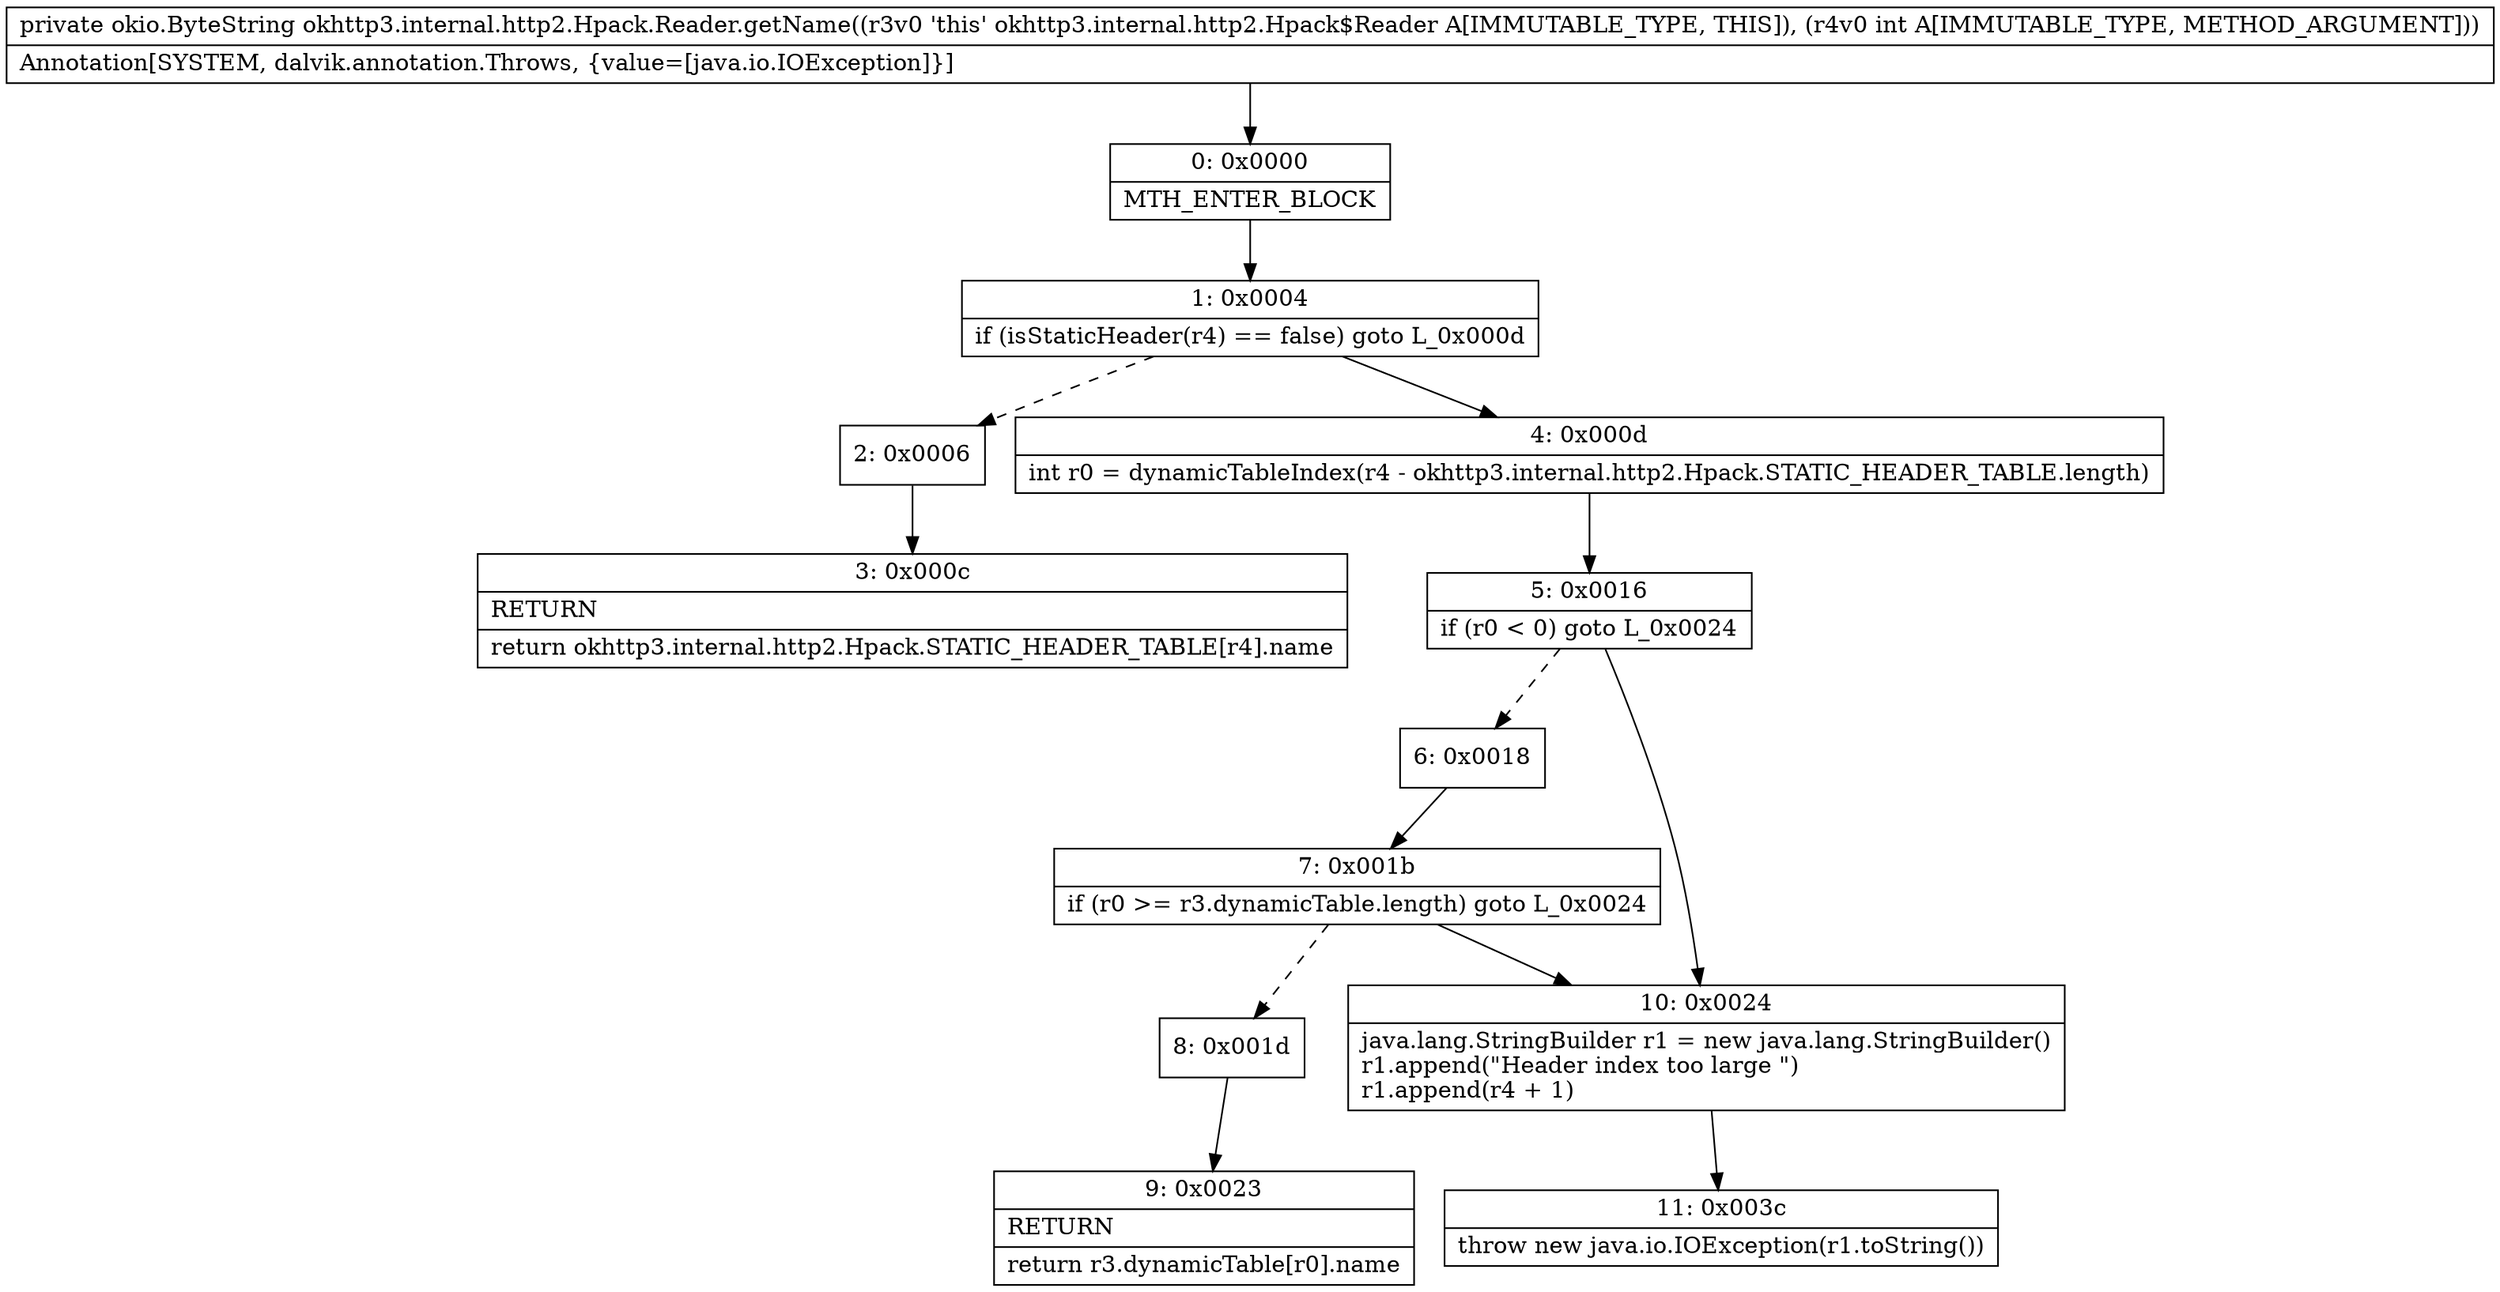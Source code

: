 digraph "CFG forokhttp3.internal.http2.Hpack.Reader.getName(I)Lokio\/ByteString;" {
Node_0 [shape=record,label="{0\:\ 0x0000|MTH_ENTER_BLOCK\l}"];
Node_1 [shape=record,label="{1\:\ 0x0004|if (isStaticHeader(r4) == false) goto L_0x000d\l}"];
Node_2 [shape=record,label="{2\:\ 0x0006}"];
Node_3 [shape=record,label="{3\:\ 0x000c|RETURN\l|return okhttp3.internal.http2.Hpack.STATIC_HEADER_TABLE[r4].name\l}"];
Node_4 [shape=record,label="{4\:\ 0x000d|int r0 = dynamicTableIndex(r4 \- okhttp3.internal.http2.Hpack.STATIC_HEADER_TABLE.length)\l}"];
Node_5 [shape=record,label="{5\:\ 0x0016|if (r0 \< 0) goto L_0x0024\l}"];
Node_6 [shape=record,label="{6\:\ 0x0018}"];
Node_7 [shape=record,label="{7\:\ 0x001b|if (r0 \>= r3.dynamicTable.length) goto L_0x0024\l}"];
Node_8 [shape=record,label="{8\:\ 0x001d}"];
Node_9 [shape=record,label="{9\:\ 0x0023|RETURN\l|return r3.dynamicTable[r0].name\l}"];
Node_10 [shape=record,label="{10\:\ 0x0024|java.lang.StringBuilder r1 = new java.lang.StringBuilder()\lr1.append(\"Header index too large \")\lr1.append(r4 + 1)\l}"];
Node_11 [shape=record,label="{11\:\ 0x003c|throw new java.io.IOException(r1.toString())\l}"];
MethodNode[shape=record,label="{private okio.ByteString okhttp3.internal.http2.Hpack.Reader.getName((r3v0 'this' okhttp3.internal.http2.Hpack$Reader A[IMMUTABLE_TYPE, THIS]), (r4v0 int A[IMMUTABLE_TYPE, METHOD_ARGUMENT]))  | Annotation[SYSTEM, dalvik.annotation.Throws, \{value=[java.io.IOException]\}]\l}"];
MethodNode -> Node_0;
Node_0 -> Node_1;
Node_1 -> Node_2[style=dashed];
Node_1 -> Node_4;
Node_2 -> Node_3;
Node_4 -> Node_5;
Node_5 -> Node_6[style=dashed];
Node_5 -> Node_10;
Node_6 -> Node_7;
Node_7 -> Node_8[style=dashed];
Node_7 -> Node_10;
Node_8 -> Node_9;
Node_10 -> Node_11;
}

